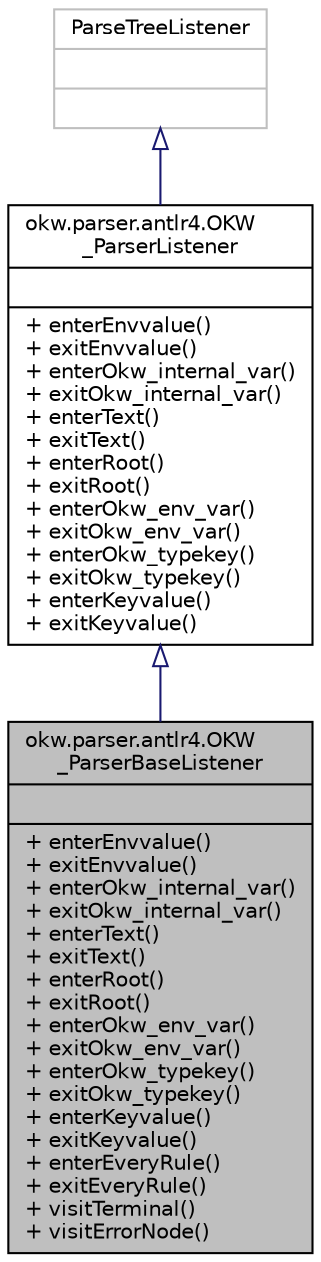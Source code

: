 digraph "okw.parser.antlr4.OKW_ParserBaseListener"
{
 // INTERACTIVE_SVG=YES
  edge [fontname="Helvetica",fontsize="10",labelfontname="Helvetica",labelfontsize="10"];
  node [fontname="Helvetica",fontsize="10",shape=record];
  Node3 [label="{okw.parser.antlr4.OKW\l_ParserBaseListener\n||+ enterEnvvalue()\l+ exitEnvvalue()\l+ enterOkw_internal_var()\l+ exitOkw_internal_var()\l+ enterText()\l+ exitText()\l+ enterRoot()\l+ exitRoot()\l+ enterOkw_env_var()\l+ exitOkw_env_var()\l+ enterOkw_typekey()\l+ exitOkw_typekey()\l+ enterKeyvalue()\l+ exitKeyvalue()\l+ enterEveryRule()\l+ exitEveryRule()\l+ visitTerminal()\l+ visitErrorNode()\l}",height=0.2,width=0.4,color="black", fillcolor="grey75", style="filled", fontcolor="black"];
  Node4 -> Node3 [dir="back",color="midnightblue",fontsize="10",style="solid",arrowtail="onormal",fontname="Helvetica"];
  Node4 [label="{okw.parser.antlr4.OKW\l_ParserListener\n||+ enterEnvvalue()\l+ exitEnvvalue()\l+ enterOkw_internal_var()\l+ exitOkw_internal_var()\l+ enterText()\l+ exitText()\l+ enterRoot()\l+ exitRoot()\l+ enterOkw_env_var()\l+ exitOkw_env_var()\l+ enterOkw_typekey()\l+ exitOkw_typekey()\l+ enterKeyvalue()\l+ exitKeyvalue()\l}",height=0.2,width=0.4,color="black", fillcolor="white", style="filled",URL="$interfaceokw_1_1parser_1_1antlr4_1_1_o_k_w___parser_listener.html",tooltip="This interface defines a complete listener for a parse tree produced by OKW_Parser. "];
  Node5 -> Node4 [dir="back",color="midnightblue",fontsize="10",style="solid",arrowtail="onormal",fontname="Helvetica"];
  Node5 [label="{ParseTreeListener\n||}",height=0.2,width=0.4,color="grey75", fillcolor="white", style="filled"];
}

